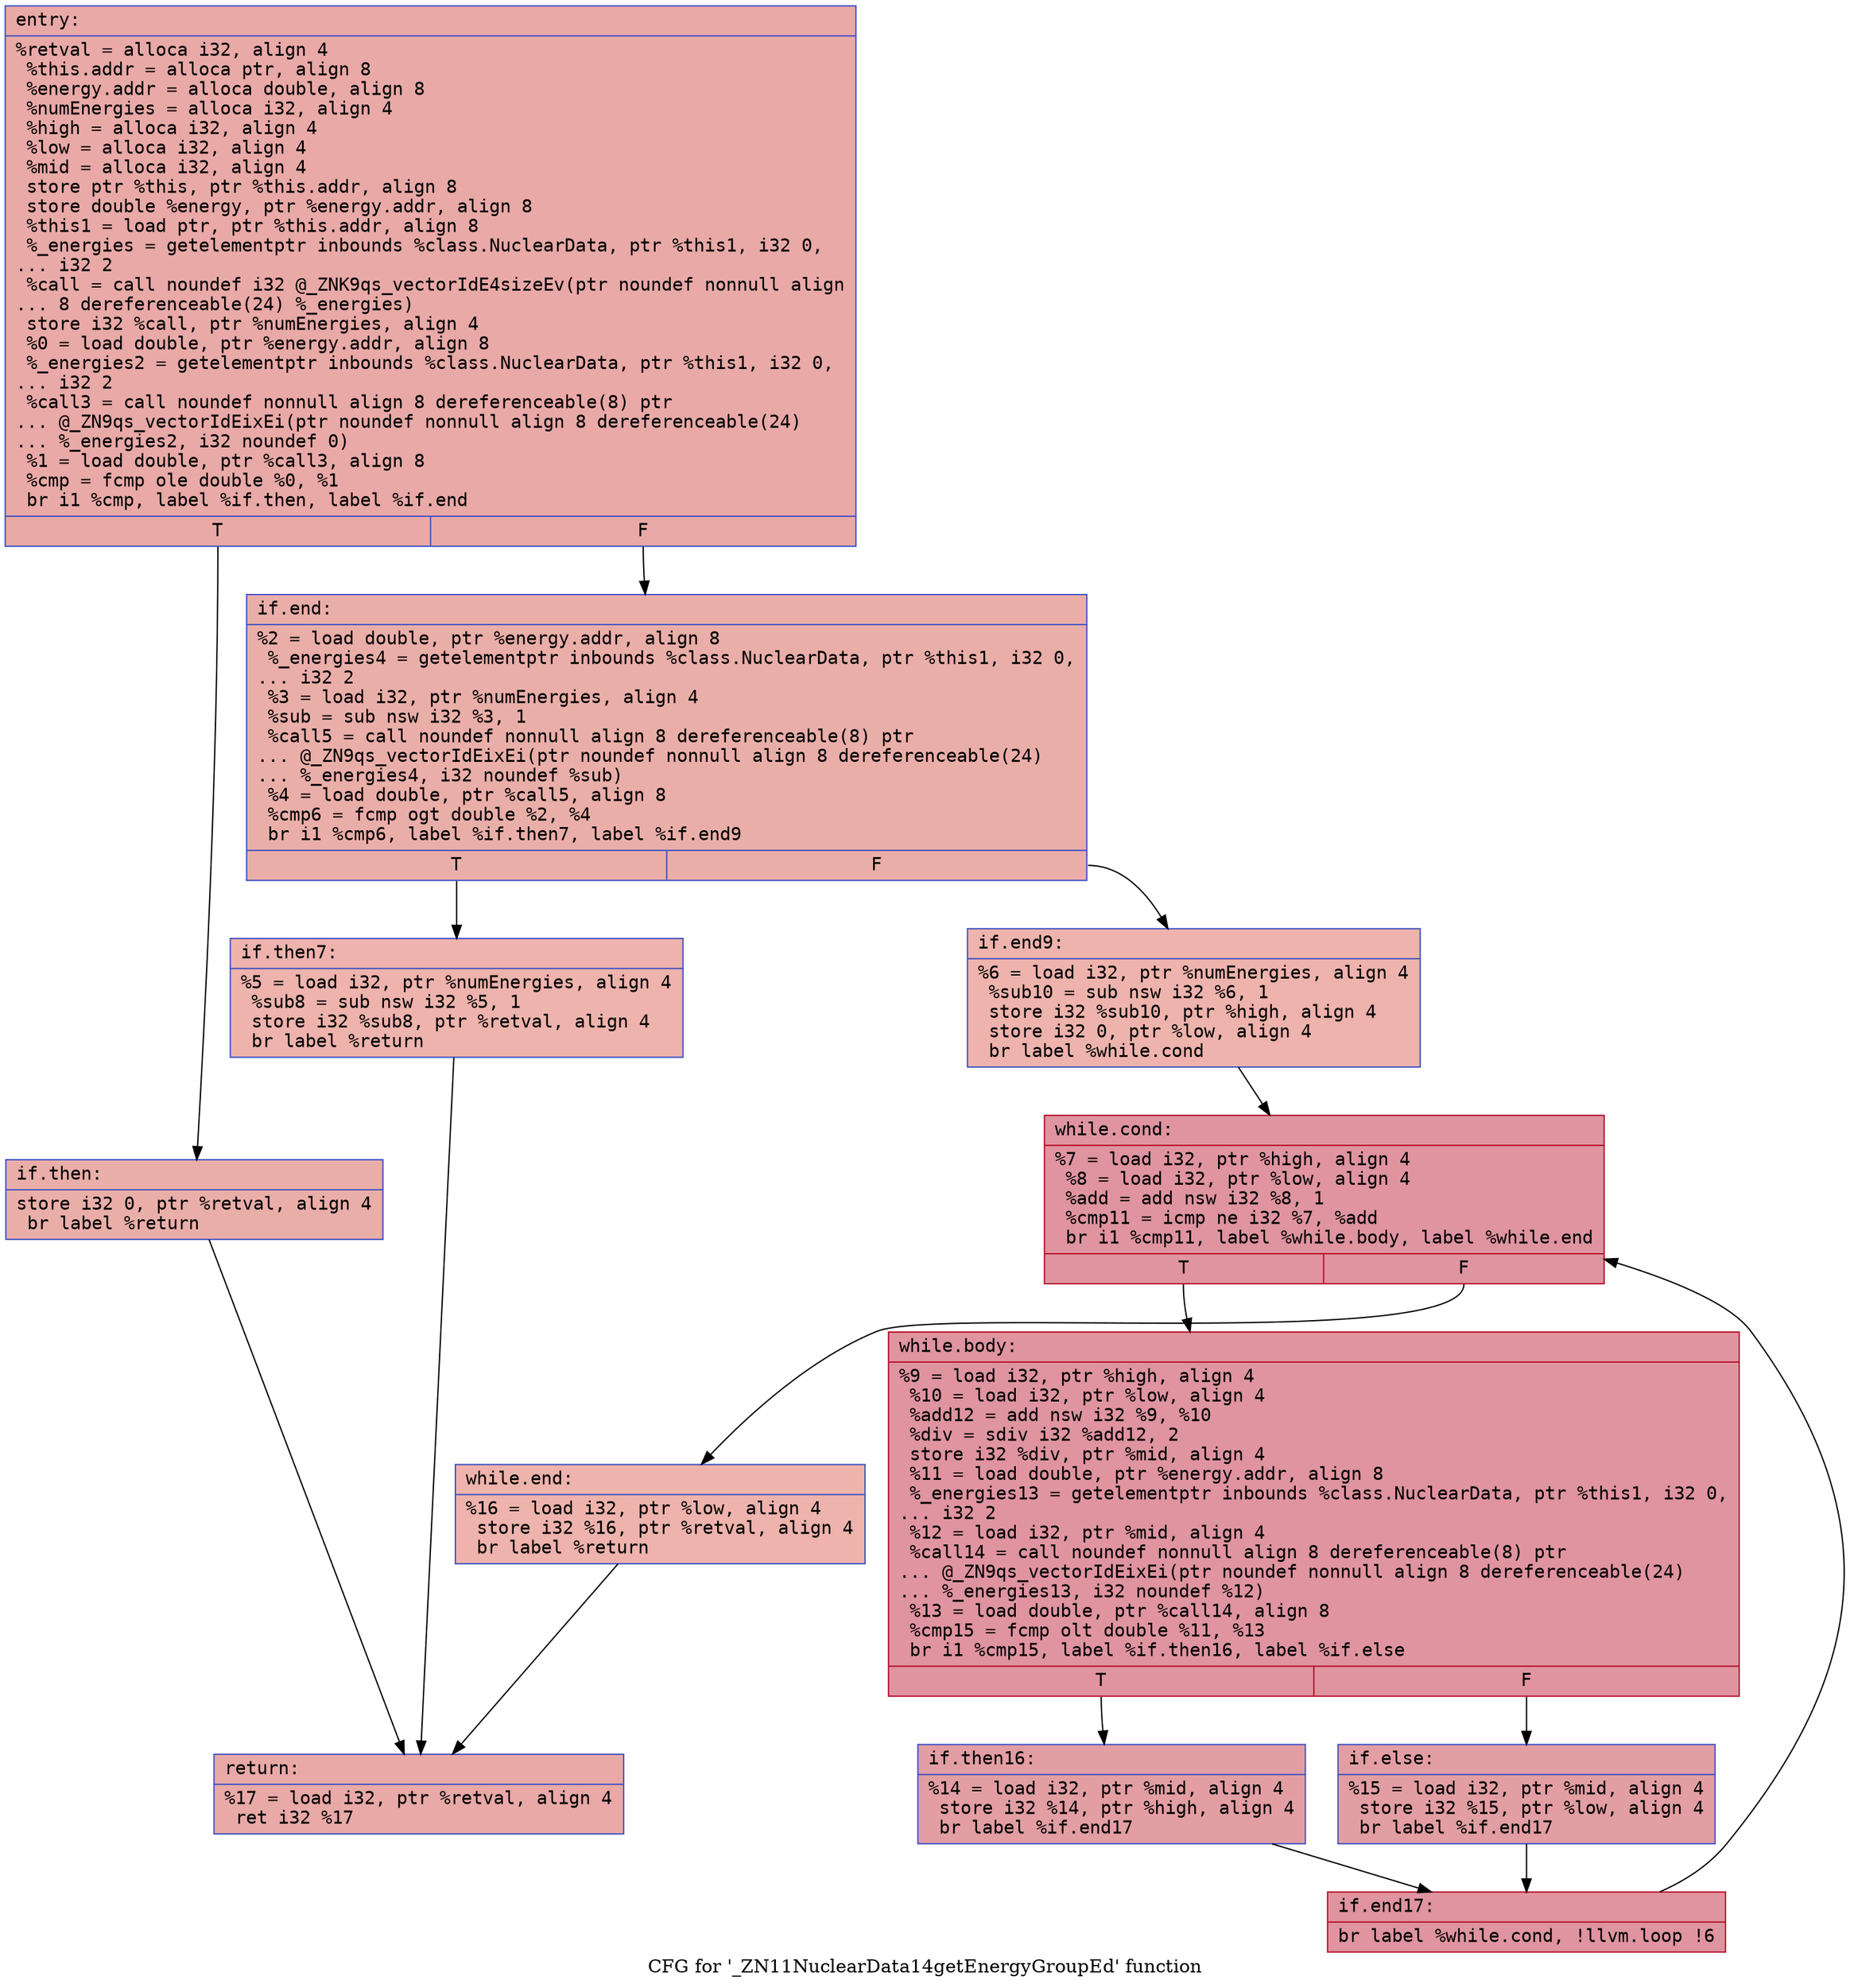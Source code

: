 digraph "CFG for '_ZN11NuclearData14getEnergyGroupEd' function" {
	label="CFG for '_ZN11NuclearData14getEnergyGroupEd' function";

	Node0x55cf633e4480 [shape=record,color="#3d50c3ff", style=filled, fillcolor="#ca3b3770" fontname="Courier",label="{entry:\l|  %retval = alloca i32, align 4\l  %this.addr = alloca ptr, align 8\l  %energy.addr = alloca double, align 8\l  %numEnergies = alloca i32, align 4\l  %high = alloca i32, align 4\l  %low = alloca i32, align 4\l  %mid = alloca i32, align 4\l  store ptr %this, ptr %this.addr, align 8\l  store double %energy, ptr %energy.addr, align 8\l  %this1 = load ptr, ptr %this.addr, align 8\l  %_energies = getelementptr inbounds %class.NuclearData, ptr %this1, i32 0,\l... i32 2\l  %call = call noundef i32 @_ZNK9qs_vectorIdE4sizeEv(ptr noundef nonnull align\l... 8 dereferenceable(24) %_energies)\l  store i32 %call, ptr %numEnergies, align 4\l  %0 = load double, ptr %energy.addr, align 8\l  %_energies2 = getelementptr inbounds %class.NuclearData, ptr %this1, i32 0,\l... i32 2\l  %call3 = call noundef nonnull align 8 dereferenceable(8) ptr\l... @_ZN9qs_vectorIdEixEi(ptr noundef nonnull align 8 dereferenceable(24)\l... %_energies2, i32 noundef 0)\l  %1 = load double, ptr %call3, align 8\l  %cmp = fcmp ole double %0, %1\l  br i1 %cmp, label %if.then, label %if.end\l|{<s0>T|<s1>F}}"];
	Node0x55cf633e4480:s0 -> Node0x55cf63407430[tooltip="entry -> if.then\nProbability 50.00%" ];
	Node0x55cf633e4480:s1 -> Node0x55cf634074a0[tooltip="entry -> if.end\nProbability 50.00%" ];
	Node0x55cf63407430 [shape=record,color="#3d50c3ff", style=filled, fillcolor="#d0473d70" fontname="Courier",label="{if.then:\l|  store i32 0, ptr %retval, align 4\l  br label %return\l}"];
	Node0x55cf63407430 -> Node0x55cf63407660[tooltip="if.then -> return\nProbability 100.00%" ];
	Node0x55cf634074a0 [shape=record,color="#3d50c3ff", style=filled, fillcolor="#d0473d70" fontname="Courier",label="{if.end:\l|  %2 = load double, ptr %energy.addr, align 8\l  %_energies4 = getelementptr inbounds %class.NuclearData, ptr %this1, i32 0,\l... i32 2\l  %3 = load i32, ptr %numEnergies, align 4\l  %sub = sub nsw i32 %3, 1\l  %call5 = call noundef nonnull align 8 dereferenceable(8) ptr\l... @_ZN9qs_vectorIdEixEi(ptr noundef nonnull align 8 dereferenceable(24)\l... %_energies4, i32 noundef %sub)\l  %4 = load double, ptr %call5, align 8\l  %cmp6 = fcmp ogt double %2, %4\l  br i1 %cmp6, label %if.then7, label %if.end9\l|{<s0>T|<s1>F}}"];
	Node0x55cf634074a0:s0 -> Node0x55cf63407c40[tooltip="if.end -> if.then7\nProbability 50.00%" ];
	Node0x55cf634074a0:s1 -> Node0x55cf63407c90[tooltip="if.end -> if.end9\nProbability 50.00%" ];
	Node0x55cf63407c40 [shape=record,color="#3d50c3ff", style=filled, fillcolor="#d6524470" fontname="Courier",label="{if.then7:\l|  %5 = load i32, ptr %numEnergies, align 4\l  %sub8 = sub nsw i32 %5, 1\l  store i32 %sub8, ptr %retval, align 4\l  br label %return\l}"];
	Node0x55cf63407c40 -> Node0x55cf63407660[tooltip="if.then7 -> return\nProbability 100.00%" ];
	Node0x55cf63407c90 [shape=record,color="#3d50c3ff", style=filled, fillcolor="#d6524470" fontname="Courier",label="{if.end9:\l|  %6 = load i32, ptr %numEnergies, align 4\l  %sub10 = sub nsw i32 %6, 1\l  store i32 %sub10, ptr %high, align 4\l  store i32 0, ptr %low, align 4\l  br label %while.cond\l}"];
	Node0x55cf63407c90 -> Node0x55cf63408450[tooltip="if.end9 -> while.cond\nProbability 100.00%" ];
	Node0x55cf63408450 [shape=record,color="#b70d28ff", style=filled, fillcolor="#b70d2870" fontname="Courier",label="{while.cond:\l|  %7 = load i32, ptr %high, align 4\l  %8 = load i32, ptr %low, align 4\l  %add = add nsw i32 %8, 1\l  %cmp11 = icmp ne i32 %7, %add\l  br i1 %cmp11, label %while.body, label %while.end\l|{<s0>T|<s1>F}}"];
	Node0x55cf63408450:s0 -> Node0x55cf63408770[tooltip="while.cond -> while.body\nProbability 96.88%" ];
	Node0x55cf63408450:s1 -> Node0x55cf634087f0[tooltip="while.cond -> while.end\nProbability 3.12%" ];
	Node0x55cf63408770 [shape=record,color="#b70d28ff", style=filled, fillcolor="#b70d2870" fontname="Courier",label="{while.body:\l|  %9 = load i32, ptr %high, align 4\l  %10 = load i32, ptr %low, align 4\l  %add12 = add nsw i32 %9, %10\l  %div = sdiv i32 %add12, 2\l  store i32 %div, ptr %mid, align 4\l  %11 = load double, ptr %energy.addr, align 8\l  %_energies13 = getelementptr inbounds %class.NuclearData, ptr %this1, i32 0,\l... i32 2\l  %12 = load i32, ptr %mid, align 4\l  %call14 = call noundef nonnull align 8 dereferenceable(8) ptr\l... @_ZN9qs_vectorIdEixEi(ptr noundef nonnull align 8 dereferenceable(24)\l... %_energies13, i32 noundef %12)\l  %13 = load double, ptr %call14, align 8\l  %cmp15 = fcmp olt double %11, %13\l  br i1 %cmp15, label %if.then16, label %if.else\l|{<s0>T|<s1>F}}"];
	Node0x55cf63408770:s0 -> Node0x55cf634090d0[tooltip="while.body -> if.then16\nProbability 50.00%" ];
	Node0x55cf63408770:s1 -> Node0x55cf63409120[tooltip="while.body -> if.else\nProbability 50.00%" ];
	Node0x55cf634090d0 [shape=record,color="#3d50c3ff", style=filled, fillcolor="#be242e70" fontname="Courier",label="{if.then16:\l|  %14 = load i32, ptr %mid, align 4\l  store i32 %14, ptr %high, align 4\l  br label %if.end17\l}"];
	Node0x55cf634090d0 -> Node0x55cf634093c0[tooltip="if.then16 -> if.end17\nProbability 100.00%" ];
	Node0x55cf63409120 [shape=record,color="#3d50c3ff", style=filled, fillcolor="#be242e70" fontname="Courier",label="{if.else:\l|  %15 = load i32, ptr %mid, align 4\l  store i32 %15, ptr %low, align 4\l  br label %if.end17\l}"];
	Node0x55cf63409120 -> Node0x55cf634093c0[tooltip="if.else -> if.end17\nProbability 100.00%" ];
	Node0x55cf634093c0 [shape=record,color="#b70d28ff", style=filled, fillcolor="#b70d2870" fontname="Courier",label="{if.end17:\l|  br label %while.cond, !llvm.loop !6\l}"];
	Node0x55cf634093c0 -> Node0x55cf63408450[tooltip="if.end17 -> while.cond\nProbability 100.00%" ];
	Node0x55cf634087f0 [shape=record,color="#3d50c3ff", style=filled, fillcolor="#d6524470" fontname="Courier",label="{while.end:\l|  %16 = load i32, ptr %low, align 4\l  store i32 %16, ptr %retval, align 4\l  br label %return\l}"];
	Node0x55cf634087f0 -> Node0x55cf63407660[tooltip="while.end -> return\nProbability 100.00%" ];
	Node0x55cf63407660 [shape=record,color="#3d50c3ff", style=filled, fillcolor="#ca3b3770" fontname="Courier",label="{return:\l|  %17 = load i32, ptr %retval, align 4\l  ret i32 %17\l}"];
}
